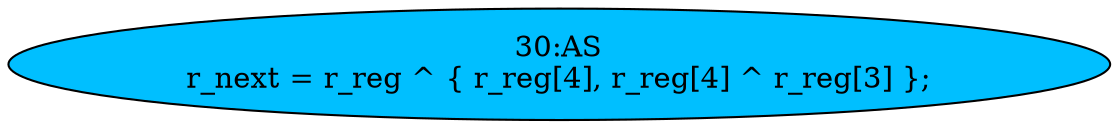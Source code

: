 strict digraph "" {
	node [label="\N"];
	"30:AS"	[ast="<pyverilog.vparser.ast.Assign object at 0x7f3ca879c610>",
		def_var="['r_next']",
		fillcolor=deepskyblue,
		label="30:AS
r_next = r_reg ^ { r_reg[4], r_reg[4] ^ r_reg[3] };",
		statements="[]",
		style=filled,
		typ=Assign,
		use_var="['r_reg', 'r_reg', 'r_reg', 'r_reg']"];
}
